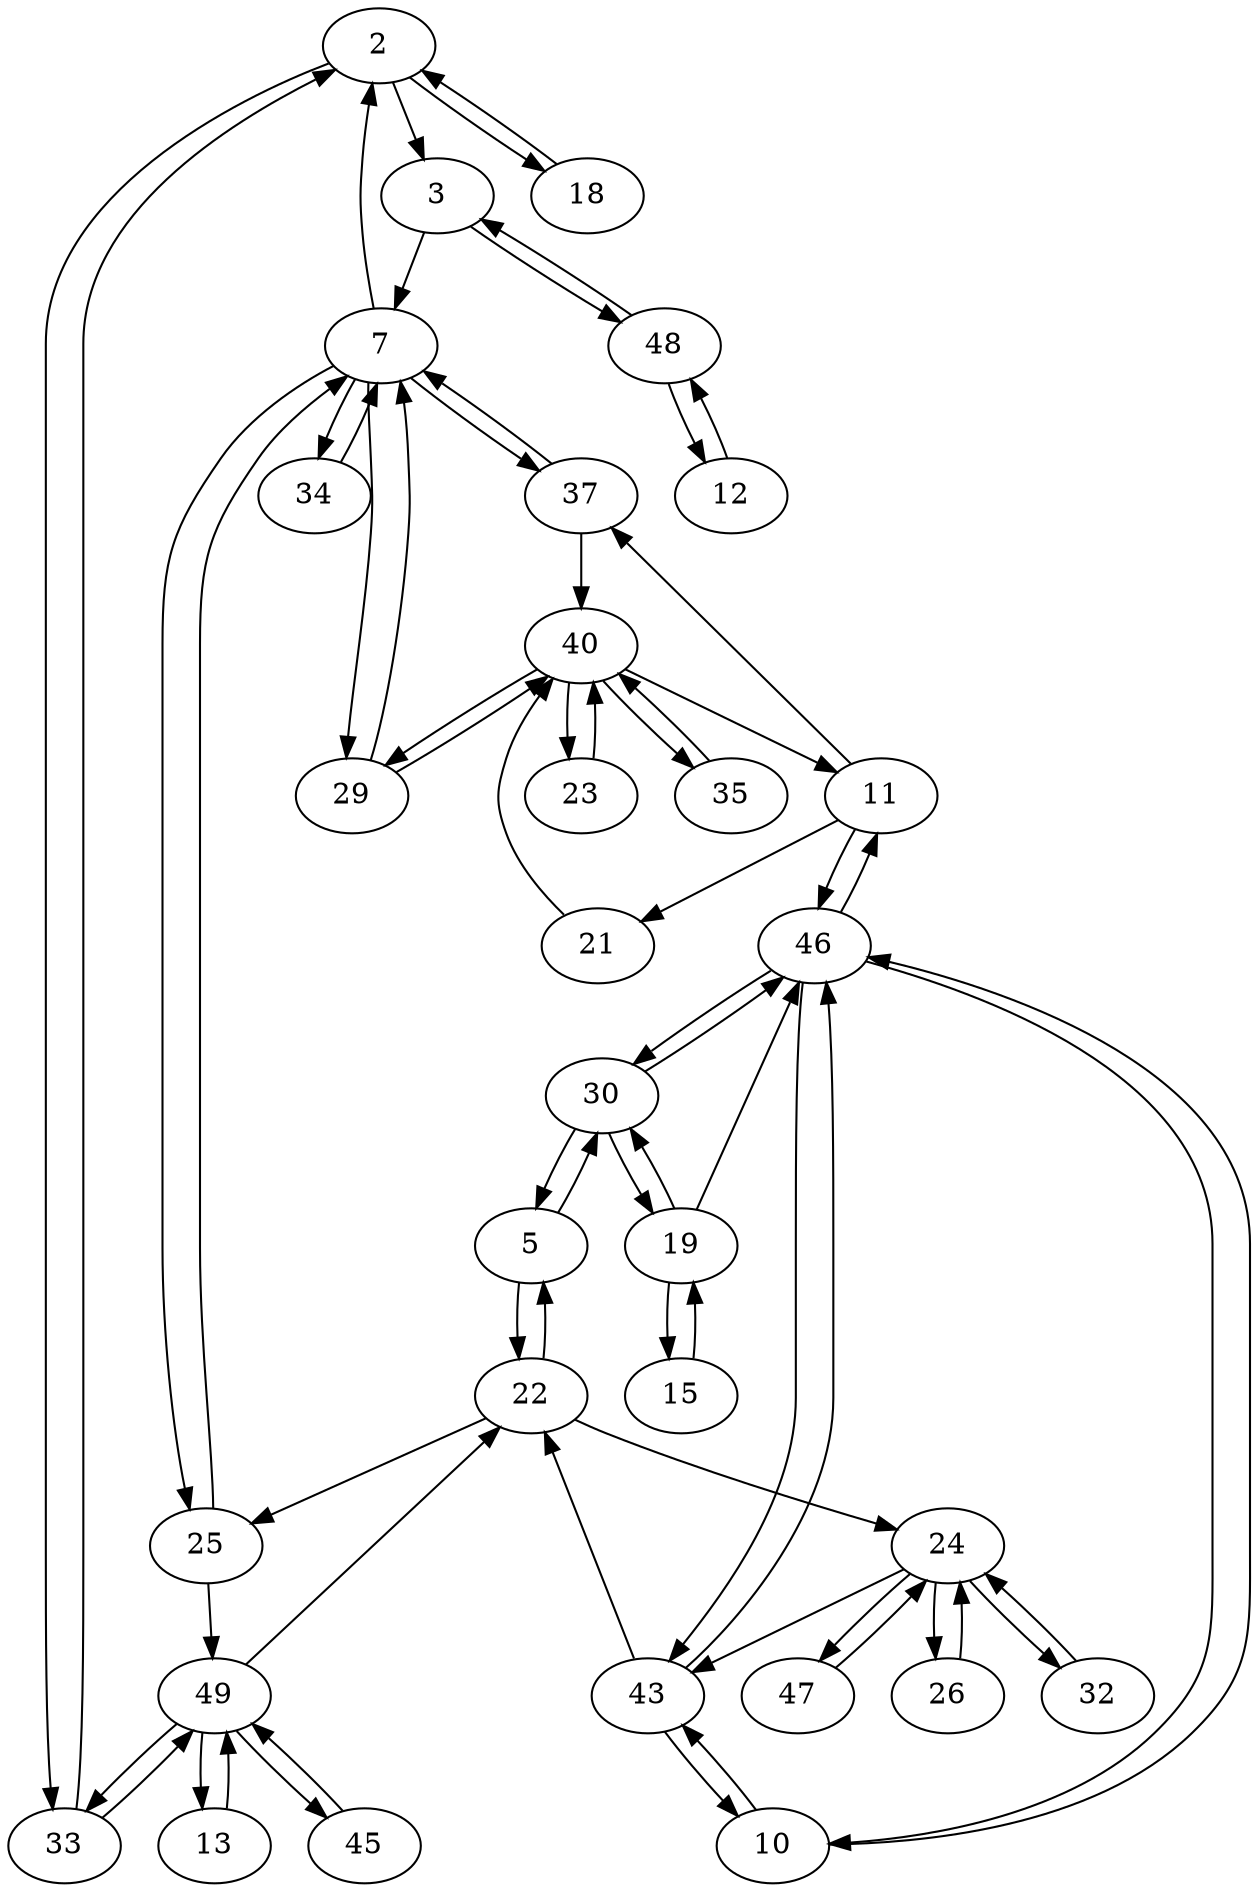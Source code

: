 digraph G {
  2 -> 3;
  2 -> 18;
  2 -> 33;
  3 -> 7;
  3 -> 48;
  5 -> 22;
  5 -> 30;
  7 -> 2;
  7 -> 25;
  7 -> 29;
  7 -> 34;
  7 -> 37;
  10 -> 43;
  10 -> 46;
  11 -> 21;
  11 -> 37;
  11 -> 46;
  12 -> 48;
  13 -> 49;
  15 -> 19;
  18 -> 2;
  19 -> 15;
  19 -> 30;
  19 -> 46;
  21 -> 40;
  22 -> 5;
  22 -> 24;
  22 -> 25;
  23 -> 40;
  24 -> 26;
  24 -> 32;
  24 -> 43;
  24 -> 47;
  25 -> 7;
  25 -> 49;
  26 -> 24;
  29 -> 7;
  29 -> 40;
  30 -> 5;
  30 -> 19;
  30 -> 46;
  32 -> 24;
  33 -> 2;
  33 -> 49;
  34 -> 7;
  35 -> 40;
  37 -> 7;
  37 -> 40;
  40 -> 11;
  40 -> 23;
  40 -> 29;
  40 -> 35;
  43 -> 10;
  43 -> 22;
  43 -> 46;
  45 -> 49;
  46 -> 10;
  46 -> 11;
  46 -> 30;
  46 -> 43;
  47 -> 24;
  48 -> 3;
  48 -> 12;
  49 -> 13;
  49 -> 22;
  49 -> 33;
  49 -> 45;
}